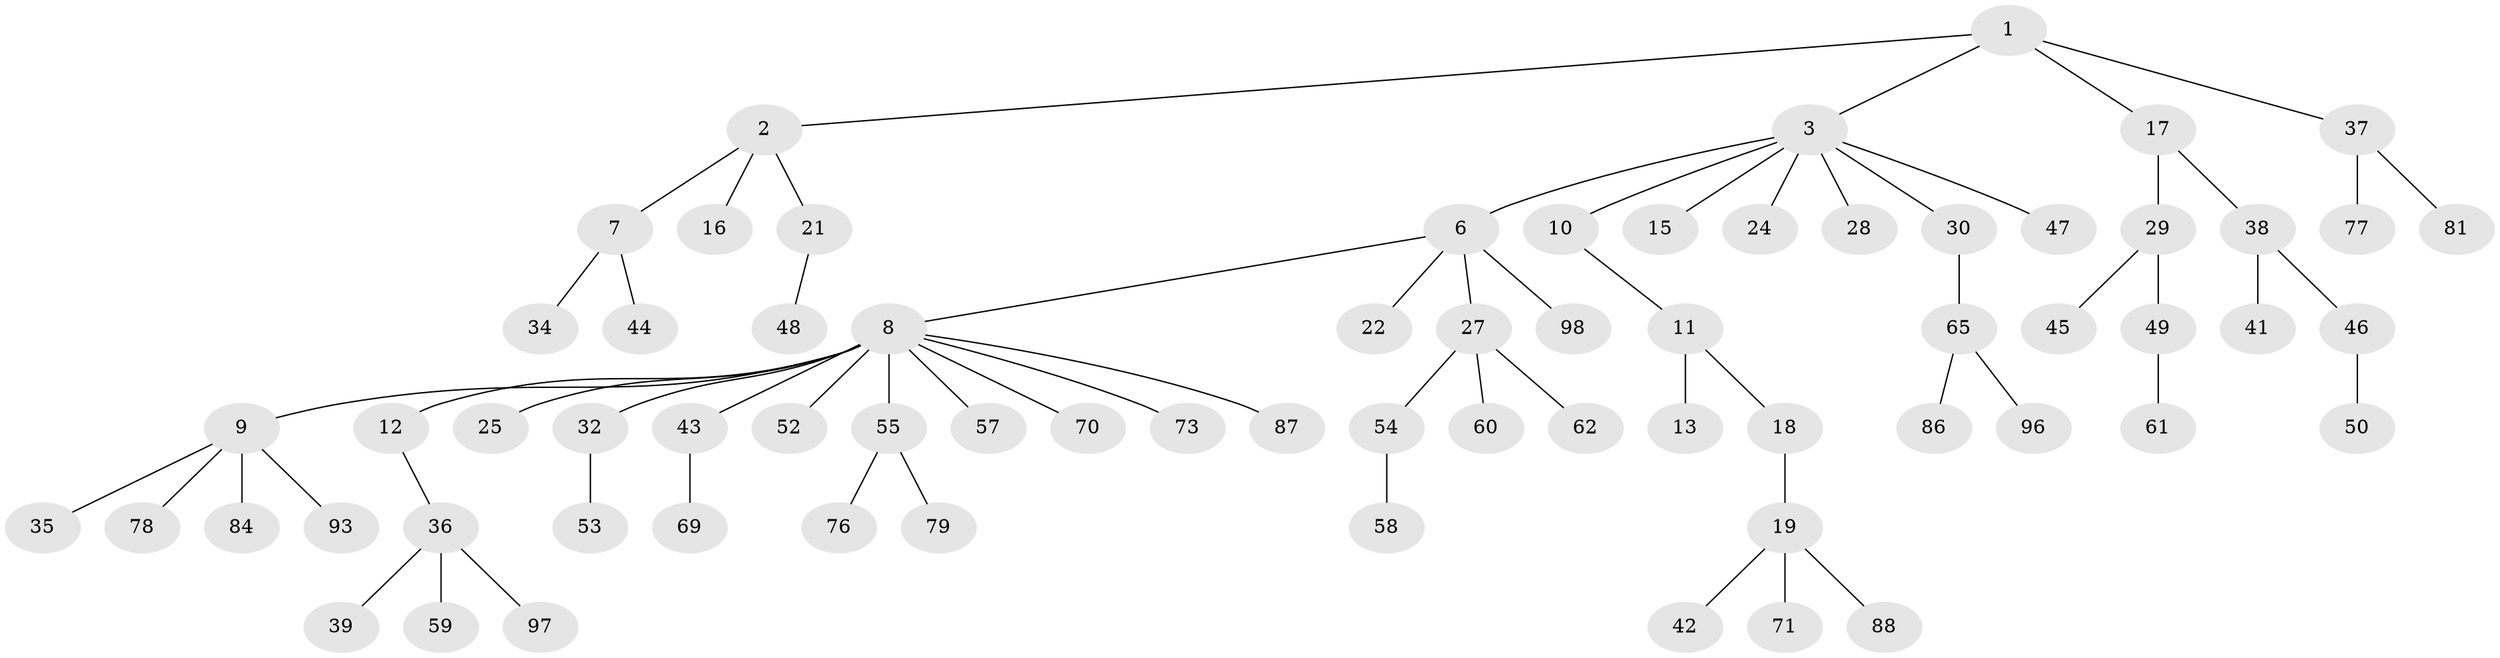 // Generated by graph-tools (version 1.1) at 2025/52/02/27/25 19:52:12]
// undirected, 69 vertices, 68 edges
graph export_dot {
graph [start="1"]
  node [color=gray90,style=filled];
  1 [super="+14"];
  2 [super="+5"];
  3 [super="+4"];
  6 [super="+83"];
  7 [super="+31"];
  8 [super="+23"];
  9 [super="+40"];
  10;
  11 [super="+63"];
  12 [super="+66"];
  13 [super="+95"];
  15 [super="+91"];
  16 [super="+26"];
  17 [super="+20"];
  18;
  19 [super="+51"];
  21;
  22;
  24;
  25;
  27 [super="+33"];
  28;
  29;
  30;
  32 [super="+75"];
  34;
  35;
  36 [super="+89"];
  37 [super="+56"];
  38;
  39;
  41 [super="+90"];
  42;
  43;
  44;
  45 [super="+74"];
  46 [super="+72"];
  47;
  48;
  49 [super="+92"];
  50;
  52;
  53;
  54 [super="+82"];
  55 [super="+67"];
  57;
  58;
  59;
  60 [super="+64"];
  61 [super="+85"];
  62;
  65 [super="+68"];
  69;
  70;
  71 [super="+80"];
  73;
  76;
  77;
  78;
  79;
  81;
  84;
  86;
  87;
  88 [super="+94"];
  93;
  96;
  97;
  98;
  1 -- 2;
  1 -- 3;
  1 -- 37;
  1 -- 17;
  2 -- 7;
  2 -- 16;
  2 -- 21;
  3 -- 28;
  3 -- 47;
  3 -- 6;
  3 -- 24;
  3 -- 10;
  3 -- 30;
  3 -- 15;
  6 -- 8;
  6 -- 22;
  6 -- 27;
  6 -- 98;
  7 -- 44;
  7 -- 34;
  8 -- 9;
  8 -- 12;
  8 -- 25;
  8 -- 43;
  8 -- 55;
  8 -- 32;
  8 -- 52;
  8 -- 70;
  8 -- 87;
  8 -- 73;
  8 -- 57;
  9 -- 35;
  9 -- 84;
  9 -- 93;
  9 -- 78;
  10 -- 11;
  11 -- 13;
  11 -- 18;
  12 -- 36;
  17 -- 29;
  17 -- 38;
  18 -- 19;
  19 -- 42;
  19 -- 88;
  19 -- 71;
  21 -- 48;
  27 -- 54;
  27 -- 60;
  27 -- 62;
  29 -- 45;
  29 -- 49;
  30 -- 65;
  32 -- 53;
  36 -- 39;
  36 -- 59;
  36 -- 97;
  37 -- 77;
  37 -- 81;
  38 -- 41;
  38 -- 46;
  43 -- 69;
  46 -- 50;
  49 -- 61;
  54 -- 58;
  55 -- 79;
  55 -- 76;
  65 -- 96;
  65 -- 86;
}
